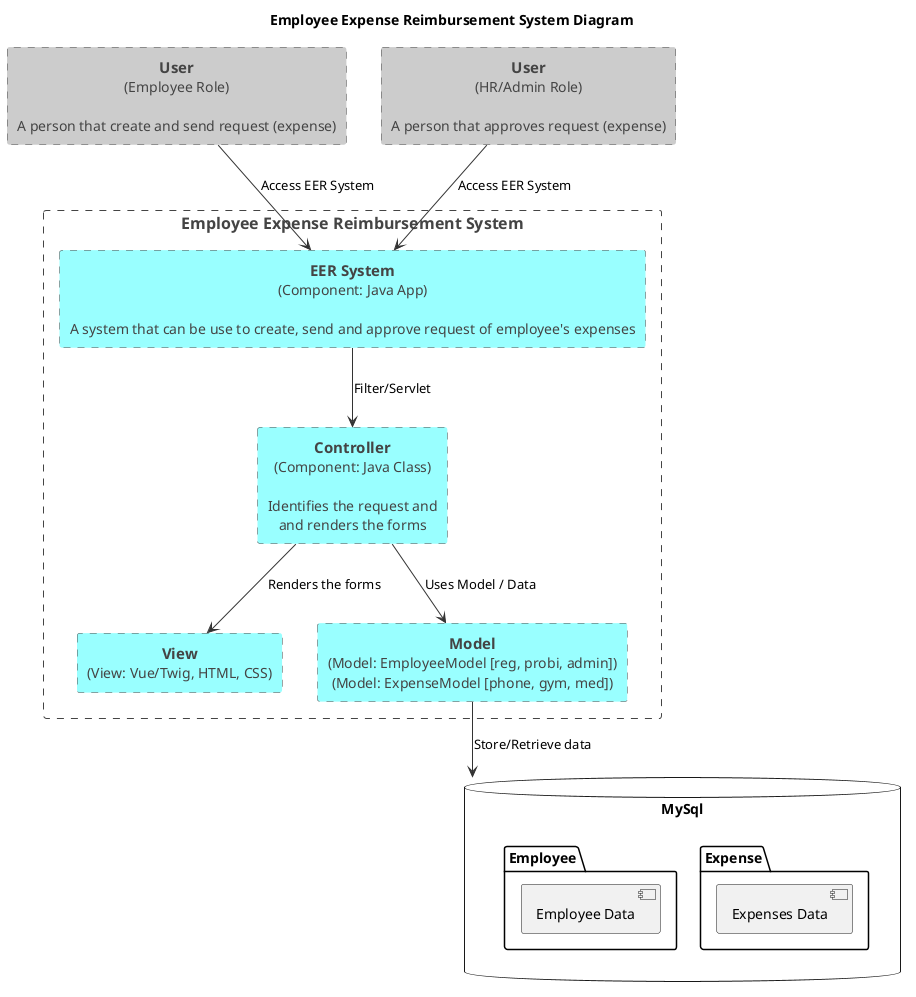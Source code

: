 @startuml

skinparam {
    shadowing false
    defaultTextAlignment center
    ArrowColor #333333
}
skinparam rectangle {
    Shadowing false
    StereotypeFontSize 0
    FontColor #444444
    BorderColor #444444
    BorderStyle dashed
}
!define Boundary(e_alias, e_label) rectangle "==e_label" as e_alias

title Employee Expense Reimbursement System Diagram

rectangle user #cccccc[
    ===User
    (Employee Role)

    A person that create and send request (expense)
]
rectangle hradmin #cccccc[
    ===User
    (HR/Admin Role)

    A person that approves request (expense)
]

database "MySql" {
  folder "Expense" {
    [Expenses Data]
  }  
  folder "Employee" {
    [Employee Data]
  }
}
    
Boundary(eer_system, "Employee Expense Reimbursement System"){

    rectangle eers #99ffff[
        ===EER System
        (Component: Java App)

        A system that can be use to create, send and approve request of employee's expenses
    ]
    
    rectangle controller #99ffff[
        ===Controller
        (Component: Java Class)

        Identifies the request and
        and renders the forms
    ]
    rectangle view #99ffff[
        ===View
        (View: Vue/Twig, HTML, CSS)
    ]
    rectangle model #99ffff[
        ===Model
        (Model: EmployeeModel [reg, probi, admin])
        (Model: ExpenseModel [phone, gym, med])
    ]
}

user --> eers: Access EER System
hradmin --> eers: Access EER System
eers --> controller: Filter/Servlet
controller --> view: Renders the forms
controller --> model: Uses Model / Data
model --> MySql: Store/Retrieve data

@enduml